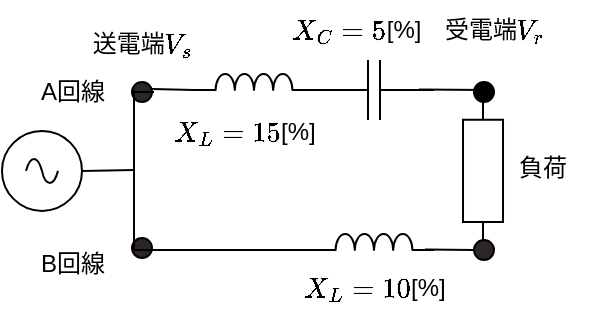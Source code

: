 <mxfile>
    <diagram id="OegJ9Nn6N-6bbSoRedIr" name="ページ1">
        <mxGraphModel dx="494" dy="511" grid="1" gridSize="10" guides="1" tooltips="1" connect="1" arrows="1" fold="1" page="1" pageScale="1" pageWidth="827" pageHeight="1169" math="1" shadow="0">
            <root>
                <mxCell id="0"/>
                <mxCell id="1" parent="0"/>
                <mxCell id="31" value="" style="endArrow=none;html=1;strokeWidth=1;startArrow=none;" parent="1" edge="1">
                    <mxGeometry width="100" relative="1" as="geometry">
                        <mxPoint x="243" y="165" as="sourcePoint"/>
                        <mxPoint x="240" y="160" as="targetPoint"/>
                    </mxGeometry>
                </mxCell>
                <mxCell id="117" value="" style="ellipse;whiteSpace=wrap;html=1;aspect=fixed;fillColor=#2c2626;" parent="1" vertex="1">
                    <mxGeometry x="239" y="156" width="10" height="10" as="geometry"/>
                </mxCell>
                <mxCell id="119" value="" style="ellipse;whiteSpace=wrap;html=1;aspect=fixed;fillColor=#000000;" parent="1" vertex="1">
                    <mxGeometry x="410" y="156" width="10" height="10" as="geometry"/>
                </mxCell>
                <mxCell id="121" value="" style="endArrow=none;html=1;strokeWidth=1;startArrow=none;" parent="1" edge="1">
                    <mxGeometry width="100" relative="1" as="geometry">
                        <mxPoint x="382.5" y="159.718" as="sourcePoint"/>
                        <mxPoint x="416" y="160" as="targetPoint"/>
                    </mxGeometry>
                </mxCell>
                <mxCell id="123" value="負荷" style="text;html=1;align=center;verticalAlign=middle;resizable=0;points=[];autosize=1;strokeColor=none;fillColor=none;" parent="1" vertex="1">
                    <mxGeometry x="419" y="184" width="50" height="30" as="geometry"/>
                </mxCell>
                <mxCell id="131" value="A回線" style="text;html=1;align=center;verticalAlign=middle;resizable=0;points=[];autosize=1;strokeColor=none;fillColor=none;" parent="1" vertex="1">
                    <mxGeometry x="179" y="146" width="60" height="30" as="geometry"/>
                </mxCell>
                <mxCell id="134" value="" style="endArrow=none;html=1;strokeWidth=1;startArrow=none;" parent="1" edge="1">
                    <mxGeometry width="100" relative="1" as="geometry">
                        <mxPoint x="250" y="161" as="sourcePoint"/>
                        <mxPoint x="240" y="161" as="targetPoint"/>
                    </mxGeometry>
                </mxCell>
                <mxCell id="139" value="" style="endArrow=none;html=1;strokeWidth=1;exitX=1;exitY=0.5;exitDx=0;exitDy=0;exitPerimeter=0;" parent="1" edge="1" source="203">
                    <mxGeometry width="100" relative="1" as="geometry">
                        <mxPoint x="100" y="160" as="sourcePoint"/>
                        <mxPoint x="240" y="200" as="targetPoint"/>
                    </mxGeometry>
                </mxCell>
                <mxCell id="141" value="" style="endArrow=none;html=1;strokeWidth=1;entryX=0;entryY=1;entryDx=0;entryDy=0;entryPerimeter=0;" parent="1" target="180" edge="1">
                    <mxGeometry width="100" relative="1" as="geometry">
                        <mxPoint x="249" y="159.5" as="sourcePoint"/>
                        <mxPoint x="265.5" y="159.324" as="targetPoint"/>
                    </mxGeometry>
                </mxCell>
                <mxCell id="142" value="" style="pointerEvents=1;verticalLabelPosition=bottom;shadow=0;dashed=0;align=center;html=1;verticalAlign=top;shape=mxgraph.electrical.resistors.resistor_1;rotation=90;" parent="1" vertex="1">
                    <mxGeometry x="374.57" y="190.44" width="79.87" height="20" as="geometry"/>
                </mxCell>
                <mxCell id="145" style="edgeStyle=none;html=1;exitX=1;exitY=0.5;exitDx=0;exitDy=0;exitPerimeter=0;strokeColor=none;" parent="1" edge="1">
                    <mxGeometry relative="1" as="geometry">
                        <mxPoint x="406" y="240" as="targetPoint"/>
                        <mxPoint x="386" y="240" as="sourcePoint"/>
                    </mxGeometry>
                </mxCell>
                <mxCell id="151" value="" style="endArrow=none;html=1;strokeWidth=1;startArrow=none;" parent="1" edge="1" source="195">
                    <mxGeometry width="100" relative="1" as="geometry">
                        <mxPoint x="385.5" y="239.718" as="sourcePoint"/>
                        <mxPoint x="416" y="240" as="targetPoint"/>
                    </mxGeometry>
                </mxCell>
                <mxCell id="155" value="" style="ellipse;whiteSpace=wrap;html=1;aspect=fixed;fillColor=#2c2626;" parent="1" vertex="1">
                    <mxGeometry x="239" y="234" width="10" height="10" as="geometry"/>
                </mxCell>
                <mxCell id="157" value="" style="endArrow=none;html=1;strokeWidth=1;startArrow=none;entryX=0;entryY=1;entryDx=0;entryDy=0;entryPerimeter=0;" parent="1" edge="1" target="181">
                    <mxGeometry width="100" relative="1" as="geometry">
                        <mxPoint x="240" y="240" as="sourcePoint"/>
                        <mxPoint x="267" y="240" as="targetPoint"/>
                        <Array as="points">
                            <mxPoint x="280" y="240"/>
                        </Array>
                    </mxGeometry>
                </mxCell>
                <mxCell id="159" value="" style="endArrow=none;html=1;strokeWidth=1;" parent="1" edge="1">
                    <mxGeometry width="100" relative="1" as="geometry">
                        <mxPoint x="240" y="240" as="sourcePoint"/>
                        <mxPoint x="240" y="160" as="targetPoint"/>
                    </mxGeometry>
                </mxCell>
                <mxCell id="164" value="送電端`V_s`" style="text;html=1;align=center;verticalAlign=middle;resizable=0;points=[];autosize=1;strokeColor=none;fillColor=none;" parent="1" vertex="1">
                    <mxGeometry x="199" y="122" width="90" height="30" as="geometry"/>
                </mxCell>
                <mxCell id="180" value="" style="pointerEvents=1;verticalLabelPosition=bottom;shadow=0;dashed=0;align=center;html=1;verticalAlign=top;shape=mxgraph.electrical.inductors.inductor_3;strokeWidth=1;fillColor=#2c2626;" parent="1" vertex="1">
                    <mxGeometry x="270" y="152" width="60" height="8" as="geometry"/>
                </mxCell>
                <mxCell id="181" value="" style="pointerEvents=1;verticalLabelPosition=bottom;shadow=0;dashed=0;align=center;html=1;verticalAlign=top;shape=mxgraph.electrical.inductors.inductor_3;strokeWidth=1;fillColor=#2c2626;" parent="1" vertex="1">
                    <mxGeometry x="330" y="232" width="60" height="8" as="geometry"/>
                </mxCell>
                <mxCell id="191" value="`X_L=15`[%]" style="text;html=1;align=center;verticalAlign=middle;resizable=0;points=[];autosize=1;strokeColor=none;fillColor=none;" parent="1" vertex="1">
                    <mxGeometry x="250" y="166" width="90" height="30" as="geometry"/>
                </mxCell>
                <mxCell id="196" value="" style="endArrow=none;html=1;strokeWidth=1;startArrow=none;" edge="1" parent="1" target="195">
                    <mxGeometry width="100" relative="1" as="geometry">
                        <mxPoint x="385.5" y="239.718" as="sourcePoint"/>
                        <mxPoint x="416" y="240" as="targetPoint"/>
                    </mxGeometry>
                </mxCell>
                <mxCell id="195" value="" style="ellipse;whiteSpace=wrap;html=1;aspect=fixed;fillColor=#2c2626;" vertex="1" parent="1">
                    <mxGeometry x="410" y="235" width="10" height="10" as="geometry"/>
                </mxCell>
                <mxCell id="198" value="" style="pointerEvents=1;verticalLabelPosition=bottom;shadow=0;dashed=0;align=center;html=1;verticalAlign=top;shape=mxgraph.electrical.capacitors.capacitor_1;" vertex="1" parent="1">
                    <mxGeometry x="330" y="145" width="60" height="30" as="geometry"/>
                </mxCell>
                <mxCell id="201" value="受電端`V_r`" style="text;html=1;align=center;verticalAlign=middle;resizable=0;points=[];autosize=1;strokeColor=none;fillColor=none;" vertex="1" parent="1">
                    <mxGeometry x="374.57" y="115" width="90" height="30" as="geometry"/>
                </mxCell>
                <mxCell id="202" value="`X_C=5`[%]" style="text;html=1;align=center;verticalAlign=middle;resizable=0;points=[];autosize=1;strokeColor=none;fillColor=none;" vertex="1" parent="1">
                    <mxGeometry x="306" y="115" width="90" height="30" as="geometry"/>
                </mxCell>
                <mxCell id="203" value="" style="pointerEvents=1;verticalLabelPosition=bottom;shadow=0;dashed=0;align=center;html=1;verticalAlign=top;shape=mxgraph.electrical.signal_sources.source;aspect=fixed;points=[[0.5,0,0],[1,0.5,0],[0.5,1,0],[0,0.5,0]];elSignalType=ac;" vertex="1" parent="1">
                    <mxGeometry x="174" y="180.44" width="40" height="40" as="geometry"/>
                </mxCell>
                <mxCell id="204" value="B回線" style="text;html=1;align=center;verticalAlign=middle;resizable=0;points=[];autosize=1;strokeColor=none;fillColor=none;" vertex="1" parent="1">
                    <mxGeometry x="179" y="232" width="60" height="30" as="geometry"/>
                </mxCell>
                <mxCell id="207" value="`X_L=10`[%]" style="text;html=1;align=center;verticalAlign=middle;resizable=0;points=[];autosize=1;strokeColor=none;fillColor=none;" vertex="1" parent="1">
                    <mxGeometry x="315" y="244" width="90" height="30" as="geometry"/>
                </mxCell>
            </root>
        </mxGraphModel>
    </diagram>
</mxfile>